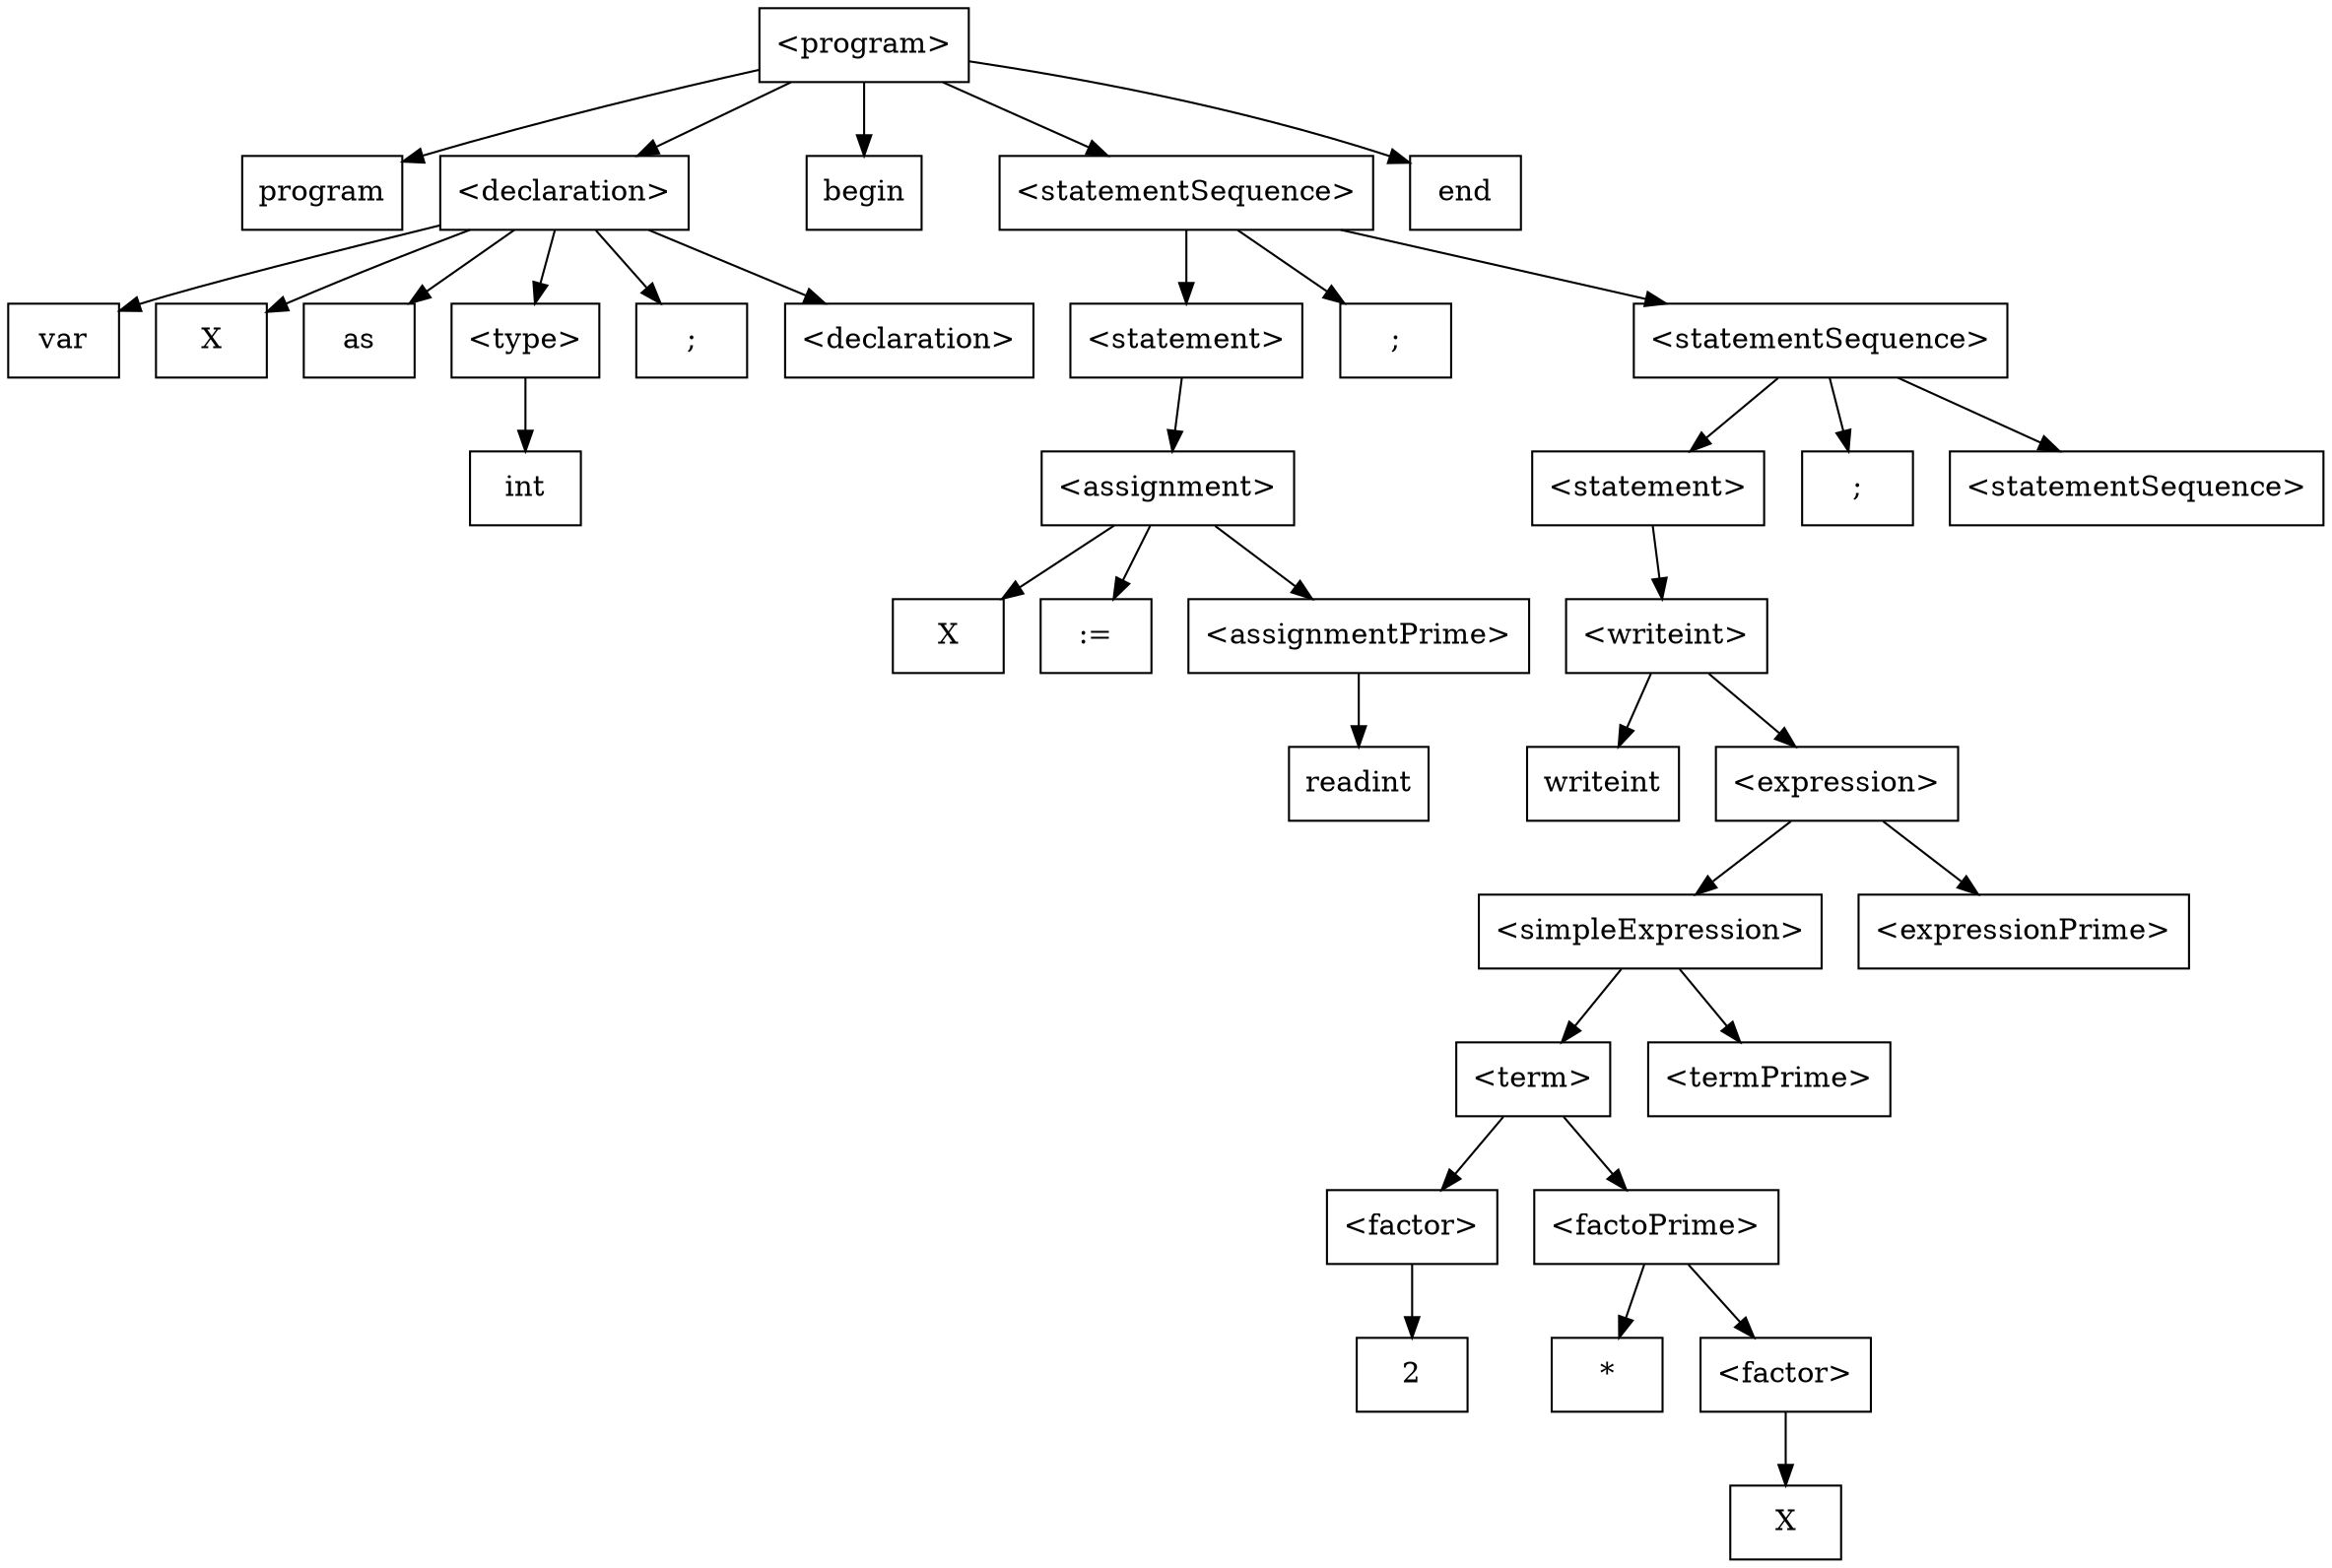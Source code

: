 digraph parsertree {
  ordering=out;
  node [shape = box, style = filled];

n0 [label="<program>",fillcolor="/x11/white",shape=box]
n1 [label="program",fillcolor="/x11/white",shape=box]
n0 -> n1;
n2 [label="<declaration>",fillcolor="/x11/white",shape=box]
n0 -> n2;
n3 [label="var",fillcolor="/x11/white",shape=box]
n2 -> n3;
n4 [label="X",fillcolor="/x11/white",shape=box]
n2 -> n4;
n5 [label="as",fillcolor="/x11/white",shape=box]
n2 -> n5;
n6 [label="<type>",fillcolor="/x11/white",shape=box]
n2 -> n6;
n7 [label="int",fillcolor="/x11/white",shape=box]
n6 -> n7;
n8 [label=";",fillcolor="/x11/white",shape=box]
n2 -> n8;
n9 [label="<declaration>",fillcolor="/x11/white",shape=box]
n2 -> n9;
n10 [label="begin",fillcolor="/x11/white",shape=box]
n0 -> n10;
n11 [label="<statementSequence>",fillcolor="/x11/white",shape=box]
n0 -> n11;
n12 [label="<statement>",fillcolor="/x11/white",shape=box]
n11 -> n12;
n13 [label="<assignment>",fillcolor="/x11/white",shape=box]
n12 -> n13;
n14 [label="X",fillcolor="/x11/white",shape=box]
n13 -> n14;
n15 [label=":=",fillcolor="/x11/white",shape=box]
n13 -> n15;
n16 [label="<assignmentPrime>",fillcolor="/x11/white",shape=box]
n13 -> n16;
n17 [label="readint",fillcolor="/x11/white",shape=box]
n16 -> n17;
n18 [label=";",fillcolor="/x11/white",shape=box]
n11 -> n18;
n19 [label="<statementSequence>",fillcolor="/x11/white",shape=box]
n11 -> n19;
n20 [label="<statement>",fillcolor="/x11/white",shape=box]
n19 -> n20;
n21 [label="<writeint>",fillcolor="/x11/white",shape=box]
n20 -> n21;
n22 [label="writeint",fillcolor="/x11/white",shape=box]
n21 -> n22;
n23 [label="<expression>",fillcolor="/x11/white",shape=box]
n21 -> n23;
n24 [label="<simpleExpression>",fillcolor="/x11/white",shape=box]
n23 -> n24;
n25 [label="<term>",fillcolor="/x11/white",shape=box]
n24 -> n25;
n26 [label="<factor>",fillcolor="/x11/white",shape=box]
n25 -> n26;
n27 [label="2",fillcolor="/x11/white",shape=box]
n26 -> n27;
n28 [label="<factoPrime>",fillcolor="/x11/white",shape=box]
n25 -> n28;
n29 [label="*",fillcolor="/x11/white",shape=box]
n28 -> n29;
n30 [label="<factor>",fillcolor="/x11/white",shape=box]
n28 -> n30;
n31 [label="X",fillcolor="/x11/white",shape=box]
n30 -> n31;
n32 [label="<termPrime>",fillcolor="/x11/white",shape=box]
n24 -> n32;
n33 [label="<expressionPrime>",fillcolor="/x11/white",shape=box]
n23 -> n33;
n34 [label=";",fillcolor="/x11/white",shape=box]
n19 -> n34;
n35 [label="<statementSequence>",fillcolor="/x11/white",shape=box]
n19 -> n35;
n36 [label="end",fillcolor="/x11/white",shape=box]
n0 -> n36;

}
